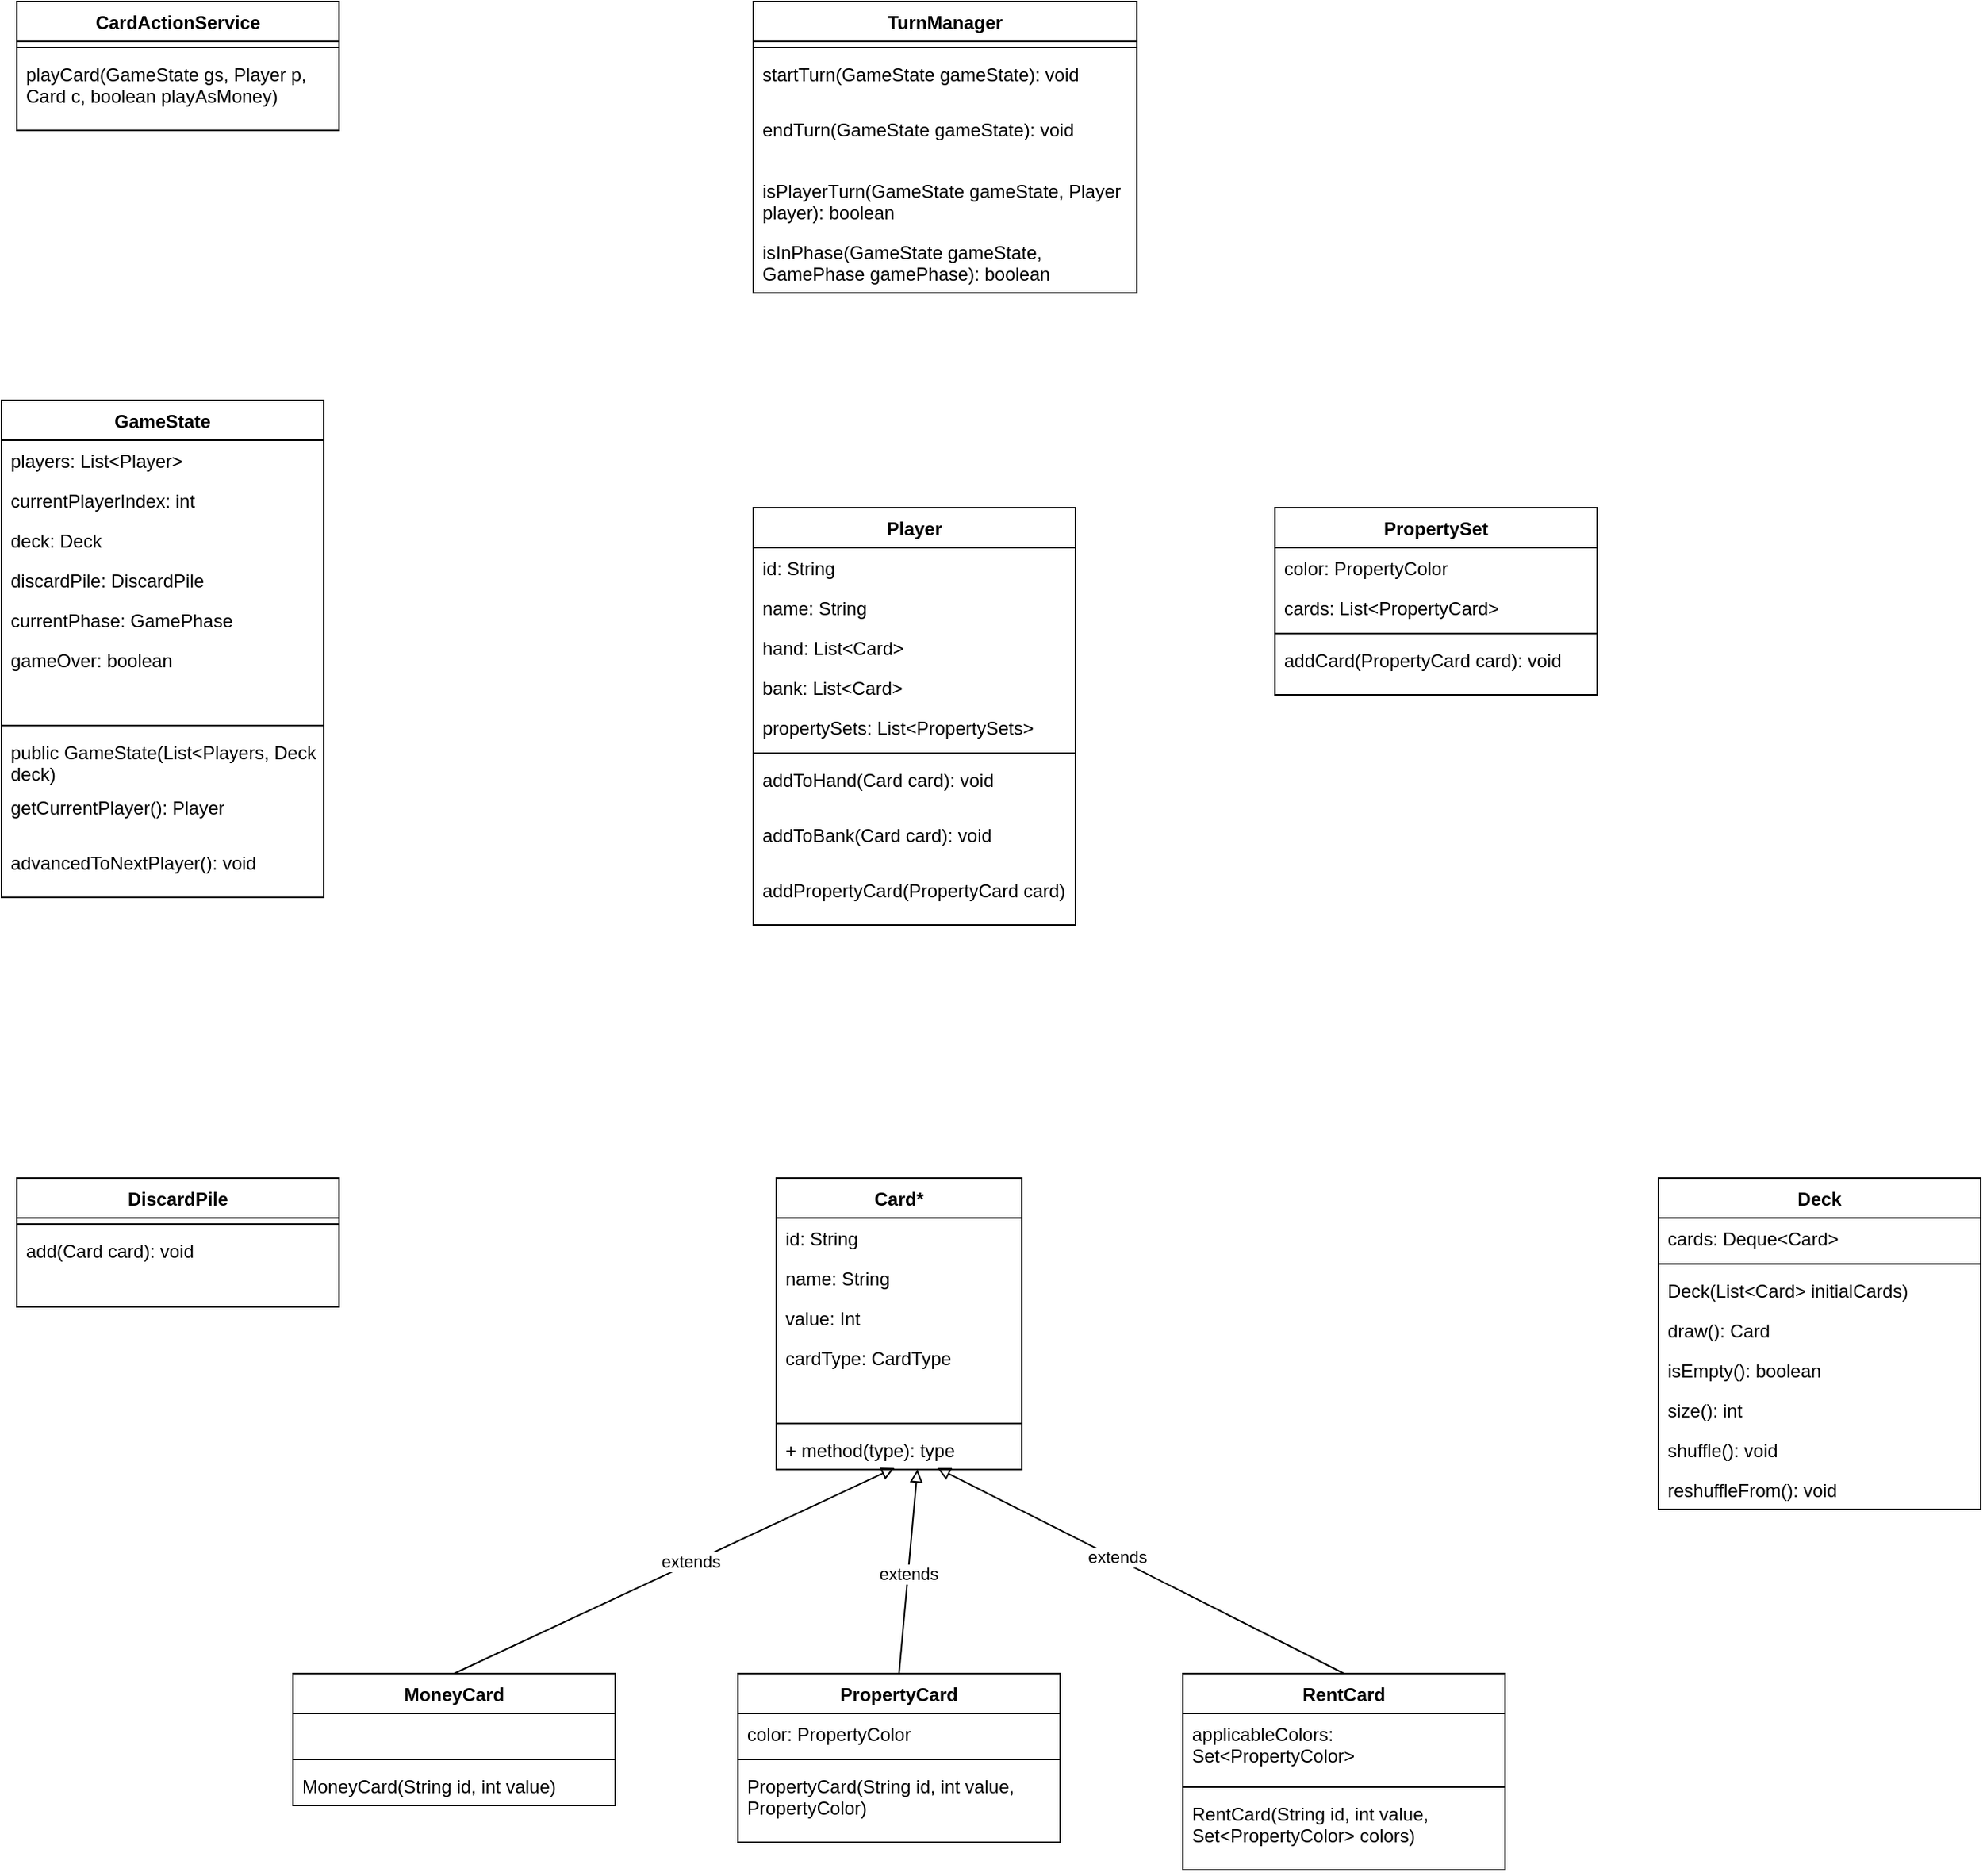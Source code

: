 <mxfile version="28.0.7">
  <diagram name="Page-1" id="pCdAGoQ7_-SIPuzQRLzQ">
    <mxGraphModel dx="1853" dy="1728" grid="1" gridSize="10" guides="1" tooltips="1" connect="1" arrows="1" fold="1" page="1" pageScale="1" pageWidth="827" pageHeight="1169" math="0" shadow="0">
      <root>
        <mxCell id="0" />
        <mxCell id="1" parent="0" />
        <mxCell id="5CuRK3-xjTCQuam26pnj-1" value="Card*" style="swimlane;fontStyle=1;align=center;verticalAlign=top;childLayout=stackLayout;horizontal=1;startSize=26;horizontalStack=0;resizeParent=1;resizeParentMax=0;resizeLast=0;collapsible=1;marginBottom=0;whiteSpace=wrap;html=1;" vertex="1" parent="1">
          <mxGeometry x="255" y="67" width="160" height="190" as="geometry" />
        </mxCell>
        <mxCell id="5CuRK3-xjTCQuam26pnj-2" value="id: String&lt;div&gt;&lt;br&gt;&lt;/div&gt;" style="text;strokeColor=none;fillColor=none;align=left;verticalAlign=top;spacingLeft=4;spacingRight=4;overflow=hidden;rotatable=0;points=[[0,0.5],[1,0.5]];portConstraint=eastwest;whiteSpace=wrap;html=1;" vertex="1" parent="5CuRK3-xjTCQuam26pnj-1">
          <mxGeometry y="26" width="160" height="26" as="geometry" />
        </mxCell>
        <mxCell id="5CuRK3-xjTCQuam26pnj-8" value="name: String" style="text;strokeColor=none;fillColor=none;align=left;verticalAlign=top;spacingLeft=4;spacingRight=4;overflow=hidden;rotatable=0;points=[[0,0.5],[1,0.5]];portConstraint=eastwest;whiteSpace=wrap;html=1;" vertex="1" parent="5CuRK3-xjTCQuam26pnj-1">
          <mxGeometry y="52" width="160" height="26" as="geometry" />
        </mxCell>
        <mxCell id="5CuRK3-xjTCQuam26pnj-7" value="value: Int&lt;div&gt;&lt;br&gt;&lt;/div&gt;" style="text;strokeColor=none;fillColor=none;align=left;verticalAlign=top;spacingLeft=4;spacingRight=4;overflow=hidden;rotatable=0;points=[[0,0.5],[1,0.5]];portConstraint=eastwest;whiteSpace=wrap;html=1;" vertex="1" parent="5CuRK3-xjTCQuam26pnj-1">
          <mxGeometry y="78" width="160" height="26" as="geometry" />
        </mxCell>
        <mxCell id="5CuRK3-xjTCQuam26pnj-6" value="cardType: CardType" style="text;strokeColor=none;fillColor=none;align=left;verticalAlign=top;spacingLeft=4;spacingRight=4;overflow=hidden;rotatable=0;points=[[0,0.5],[1,0.5]];portConstraint=eastwest;whiteSpace=wrap;html=1;" vertex="1" parent="5CuRK3-xjTCQuam26pnj-1">
          <mxGeometry y="104" width="160" height="26" as="geometry" />
        </mxCell>
        <mxCell id="5CuRK3-xjTCQuam26pnj-5" style="text;strokeColor=none;fillColor=none;align=left;verticalAlign=top;spacingLeft=4;spacingRight=4;overflow=hidden;rotatable=0;points=[[0,0.5],[1,0.5]];portConstraint=eastwest;whiteSpace=wrap;html=1;" vertex="1" parent="5CuRK3-xjTCQuam26pnj-1">
          <mxGeometry y="130" width="160" height="26" as="geometry" />
        </mxCell>
        <mxCell id="5CuRK3-xjTCQuam26pnj-3" value="" style="line;strokeWidth=1;fillColor=none;align=left;verticalAlign=middle;spacingTop=-1;spacingLeft=3;spacingRight=3;rotatable=0;labelPosition=right;points=[];portConstraint=eastwest;strokeColor=inherit;" vertex="1" parent="5CuRK3-xjTCQuam26pnj-1">
          <mxGeometry y="156" width="160" height="8" as="geometry" />
        </mxCell>
        <mxCell id="5CuRK3-xjTCQuam26pnj-4" value="+ method(type): type" style="text;strokeColor=none;fillColor=none;align=left;verticalAlign=top;spacingLeft=4;spacingRight=4;overflow=hidden;rotatable=0;points=[[0,0.5],[1,0.5]];portConstraint=eastwest;whiteSpace=wrap;html=1;" vertex="1" parent="5CuRK3-xjTCQuam26pnj-1">
          <mxGeometry y="164" width="160" height="26" as="geometry" />
        </mxCell>
        <mxCell id="5CuRK3-xjTCQuam26pnj-9" value="Deck" style="swimlane;fontStyle=1;align=center;verticalAlign=top;childLayout=stackLayout;horizontal=1;startSize=26;horizontalStack=0;resizeParent=1;resizeParentMax=0;resizeLast=0;collapsible=1;marginBottom=0;whiteSpace=wrap;html=1;" vertex="1" parent="1">
          <mxGeometry x="830" y="67" width="210" height="216" as="geometry" />
        </mxCell>
        <mxCell id="5CuRK3-xjTCQuam26pnj-10" value="cards: Deque&amp;lt;Card&amp;gt;" style="text;strokeColor=none;fillColor=none;align=left;verticalAlign=top;spacingLeft=4;spacingRight=4;overflow=hidden;rotatable=0;points=[[0,0.5],[1,0.5]];portConstraint=eastwest;whiteSpace=wrap;html=1;" vertex="1" parent="5CuRK3-xjTCQuam26pnj-9">
          <mxGeometry y="26" width="210" height="26" as="geometry" />
        </mxCell>
        <mxCell id="5CuRK3-xjTCQuam26pnj-15" value="" style="line;strokeWidth=1;fillColor=none;align=left;verticalAlign=middle;spacingTop=-1;spacingLeft=3;spacingRight=3;rotatable=0;labelPosition=right;points=[];portConstraint=eastwest;strokeColor=inherit;" vertex="1" parent="5CuRK3-xjTCQuam26pnj-9">
          <mxGeometry y="52" width="210" height="8" as="geometry" />
        </mxCell>
        <mxCell id="5CuRK3-xjTCQuam26pnj-17" value="Deck(List&amp;lt;Card&amp;gt; initialCards)" style="text;strokeColor=none;fillColor=none;align=left;verticalAlign=top;spacingLeft=4;spacingRight=4;overflow=hidden;rotatable=0;points=[[0,0.5],[1,0.5]];portConstraint=eastwest;whiteSpace=wrap;html=1;" vertex="1" parent="5CuRK3-xjTCQuam26pnj-9">
          <mxGeometry y="60" width="210" height="26" as="geometry" />
        </mxCell>
        <mxCell id="5CuRK3-xjTCQuam26pnj-18" value="draw(): Card" style="text;strokeColor=none;fillColor=none;align=left;verticalAlign=top;spacingLeft=4;spacingRight=4;overflow=hidden;rotatable=0;points=[[0,0.5],[1,0.5]];portConstraint=eastwest;whiteSpace=wrap;html=1;" vertex="1" parent="5CuRK3-xjTCQuam26pnj-9">
          <mxGeometry y="86" width="210" height="26" as="geometry" />
        </mxCell>
        <mxCell id="5CuRK3-xjTCQuam26pnj-22" value="isEmpty(): boolean" style="text;strokeColor=none;fillColor=none;align=left;verticalAlign=top;spacingLeft=4;spacingRight=4;overflow=hidden;rotatable=0;points=[[0,0.5],[1,0.5]];portConstraint=eastwest;whiteSpace=wrap;html=1;" vertex="1" parent="5CuRK3-xjTCQuam26pnj-9">
          <mxGeometry y="112" width="210" height="26" as="geometry" />
        </mxCell>
        <mxCell id="5CuRK3-xjTCQuam26pnj-21" value="size(): int" style="text;strokeColor=none;fillColor=none;align=left;verticalAlign=top;spacingLeft=4;spacingRight=4;overflow=hidden;rotatable=0;points=[[0,0.5],[1,0.5]];portConstraint=eastwest;whiteSpace=wrap;html=1;" vertex="1" parent="5CuRK3-xjTCQuam26pnj-9">
          <mxGeometry y="138" width="210" height="26" as="geometry" />
        </mxCell>
        <mxCell id="5CuRK3-xjTCQuam26pnj-20" value="shuffle(): void" style="text;strokeColor=none;fillColor=none;align=left;verticalAlign=top;spacingLeft=4;spacingRight=4;overflow=hidden;rotatable=0;points=[[0,0.5],[1,0.5]];portConstraint=eastwest;whiteSpace=wrap;html=1;" vertex="1" parent="5CuRK3-xjTCQuam26pnj-9">
          <mxGeometry y="164" width="210" height="26" as="geometry" />
        </mxCell>
        <mxCell id="5CuRK3-xjTCQuam26pnj-23" value="reshuffleFrom(): void" style="text;strokeColor=none;fillColor=none;align=left;verticalAlign=top;spacingLeft=4;spacingRight=4;overflow=hidden;rotatable=0;points=[[0,0.5],[1,0.5]];portConstraint=eastwest;whiteSpace=wrap;html=1;" vertex="1" parent="5CuRK3-xjTCQuam26pnj-9">
          <mxGeometry y="190" width="210" height="26" as="geometry" />
        </mxCell>
        <mxCell id="5CuRK3-xjTCQuam26pnj-24" value="MoneyCard" style="swimlane;fontStyle=1;align=center;verticalAlign=top;childLayout=stackLayout;horizontal=1;startSize=26;horizontalStack=0;resizeParent=1;resizeParentMax=0;resizeLast=0;collapsible=1;marginBottom=0;whiteSpace=wrap;html=1;" vertex="1" parent="1">
          <mxGeometry x="-60" y="390" width="210" height="86" as="geometry" />
        </mxCell>
        <mxCell id="5CuRK3-xjTCQuam26pnj-29" style="text;strokeColor=none;fillColor=none;align=left;verticalAlign=top;spacingLeft=4;spacingRight=4;overflow=hidden;rotatable=0;points=[[0,0.5],[1,0.5]];portConstraint=eastwest;whiteSpace=wrap;html=1;" vertex="1" parent="5CuRK3-xjTCQuam26pnj-24">
          <mxGeometry y="26" width="210" height="26" as="geometry" />
        </mxCell>
        <mxCell id="5CuRK3-xjTCQuam26pnj-30" value="" style="line;strokeWidth=1;fillColor=none;align=left;verticalAlign=middle;spacingTop=-1;spacingLeft=3;spacingRight=3;rotatable=0;labelPosition=right;points=[];portConstraint=eastwest;strokeColor=inherit;" vertex="1" parent="5CuRK3-xjTCQuam26pnj-24">
          <mxGeometry y="52" width="210" height="8" as="geometry" />
        </mxCell>
        <mxCell id="5CuRK3-xjTCQuam26pnj-31" value="MoneyCard(String id, int value)" style="text;strokeColor=none;fillColor=none;align=left;verticalAlign=top;spacingLeft=4;spacingRight=4;overflow=hidden;rotatable=0;points=[[0,0.5],[1,0.5]];portConstraint=eastwest;whiteSpace=wrap;html=1;" vertex="1" parent="5CuRK3-xjTCQuam26pnj-24">
          <mxGeometry y="60" width="210" height="26" as="geometry" />
        </mxCell>
        <mxCell id="5CuRK3-xjTCQuam26pnj-32" value="PropertyCard" style="swimlane;fontStyle=1;align=center;verticalAlign=top;childLayout=stackLayout;horizontal=1;startSize=26;horizontalStack=0;resizeParent=1;resizeParentMax=0;resizeLast=0;collapsible=1;marginBottom=0;whiteSpace=wrap;html=1;" vertex="1" parent="1">
          <mxGeometry x="230" y="390" width="210" height="110" as="geometry" />
        </mxCell>
        <mxCell id="5CuRK3-xjTCQuam26pnj-33" value="color: PropertyColor" style="text;strokeColor=none;fillColor=none;align=left;verticalAlign=top;spacingLeft=4;spacingRight=4;overflow=hidden;rotatable=0;points=[[0,0.5],[1,0.5]];portConstraint=eastwest;whiteSpace=wrap;html=1;" vertex="1" parent="5CuRK3-xjTCQuam26pnj-32">
          <mxGeometry y="26" width="210" height="26" as="geometry" />
        </mxCell>
        <mxCell id="5CuRK3-xjTCQuam26pnj-34" value="" style="line;strokeWidth=1;fillColor=none;align=left;verticalAlign=middle;spacingTop=-1;spacingLeft=3;spacingRight=3;rotatable=0;labelPosition=right;points=[];portConstraint=eastwest;strokeColor=inherit;" vertex="1" parent="5CuRK3-xjTCQuam26pnj-32">
          <mxGeometry y="52" width="210" height="8" as="geometry" />
        </mxCell>
        <mxCell id="5CuRK3-xjTCQuam26pnj-35" value="PropertyCard(String id, int value, PropertyColor)" style="text;strokeColor=none;fillColor=none;align=left;verticalAlign=top;spacingLeft=4;spacingRight=4;overflow=hidden;rotatable=0;points=[[0,0.5],[1,0.5]];portConstraint=eastwest;whiteSpace=wrap;html=1;" vertex="1" parent="5CuRK3-xjTCQuam26pnj-32">
          <mxGeometry y="60" width="210" height="50" as="geometry" />
        </mxCell>
        <mxCell id="5CuRK3-xjTCQuam26pnj-36" value="RentCard" style="swimlane;fontStyle=1;align=center;verticalAlign=top;childLayout=stackLayout;horizontal=1;startSize=26;horizontalStack=0;resizeParent=1;resizeParentMax=0;resizeLast=0;collapsible=1;marginBottom=0;whiteSpace=wrap;html=1;" vertex="1" parent="1">
          <mxGeometry x="520" y="390" width="210" height="128" as="geometry" />
        </mxCell>
        <mxCell id="5CuRK3-xjTCQuam26pnj-37" value="applicableColors: Set&amp;lt;PropertyColor&amp;gt;" style="text;strokeColor=none;fillColor=none;align=left;verticalAlign=top;spacingLeft=4;spacingRight=4;overflow=hidden;rotatable=0;points=[[0,0.5],[1,0.5]];portConstraint=eastwest;whiteSpace=wrap;html=1;" vertex="1" parent="5CuRK3-xjTCQuam26pnj-36">
          <mxGeometry y="26" width="210" height="44" as="geometry" />
        </mxCell>
        <mxCell id="5CuRK3-xjTCQuam26pnj-38" value="" style="line;strokeWidth=1;fillColor=none;align=left;verticalAlign=middle;spacingTop=-1;spacingLeft=3;spacingRight=3;rotatable=0;labelPosition=right;points=[];portConstraint=eastwest;strokeColor=inherit;" vertex="1" parent="5CuRK3-xjTCQuam26pnj-36">
          <mxGeometry y="70" width="210" height="8" as="geometry" />
        </mxCell>
        <mxCell id="5CuRK3-xjTCQuam26pnj-39" value="RentCard(String id, int value, Set&amp;lt;PropertyColor&amp;gt; colors)" style="text;strokeColor=none;fillColor=none;align=left;verticalAlign=top;spacingLeft=4;spacingRight=4;overflow=hidden;rotatable=0;points=[[0,0.5],[1,0.5]];portConstraint=eastwest;whiteSpace=wrap;html=1;" vertex="1" parent="5CuRK3-xjTCQuam26pnj-36">
          <mxGeometry y="78" width="210" height="50" as="geometry" />
        </mxCell>
        <mxCell id="5CuRK3-xjTCQuam26pnj-40" style="rounded=0;orthogonalLoop=1;jettySize=auto;html=1;exitX=0.5;exitY=0;exitDx=0;exitDy=0;entryX=0.481;entryY=0.962;entryDx=0;entryDy=0;entryPerimeter=0;endArrow=block;endFill=0;" edge="1" parent="1" source="5CuRK3-xjTCQuam26pnj-24" target="5CuRK3-xjTCQuam26pnj-4">
          <mxGeometry relative="1" as="geometry" />
        </mxCell>
        <mxCell id="5CuRK3-xjTCQuam26pnj-43" value="extends" style="edgeLabel;html=1;align=center;verticalAlign=middle;resizable=0;points=[];" vertex="1" connectable="0" parent="5CuRK3-xjTCQuam26pnj-40">
          <mxGeometry x="0.076" y="1" relative="1" as="geometry">
            <mxPoint as="offset" />
          </mxGeometry>
        </mxCell>
        <mxCell id="5CuRK3-xjTCQuam26pnj-41" style="rounded=0;orthogonalLoop=1;jettySize=auto;html=1;exitX=0.5;exitY=0;exitDx=0;exitDy=0;entryX=0.575;entryY=1;entryDx=0;entryDy=0;entryPerimeter=0;endArrow=block;endFill=0;" edge="1" parent="1" source="5CuRK3-xjTCQuam26pnj-32" target="5CuRK3-xjTCQuam26pnj-4">
          <mxGeometry relative="1" as="geometry" />
        </mxCell>
        <mxCell id="5CuRK3-xjTCQuam26pnj-44" value="extends" style="edgeLabel;html=1;align=center;verticalAlign=middle;resizable=0;points=[];" vertex="1" connectable="0" parent="5CuRK3-xjTCQuam26pnj-41">
          <mxGeometry x="-0.022" relative="1" as="geometry">
            <mxPoint as="offset" />
          </mxGeometry>
        </mxCell>
        <mxCell id="5CuRK3-xjTCQuam26pnj-42" style="rounded=0;orthogonalLoop=1;jettySize=auto;html=1;exitX=0.5;exitY=0;exitDx=0;exitDy=0;entryX=0.656;entryY=0.962;entryDx=0;entryDy=0;entryPerimeter=0;endArrow=block;endFill=0;" edge="1" parent="1" source="5CuRK3-xjTCQuam26pnj-36" target="5CuRK3-xjTCQuam26pnj-4">
          <mxGeometry relative="1" as="geometry" />
        </mxCell>
        <mxCell id="5CuRK3-xjTCQuam26pnj-45" value="extends" style="edgeLabel;html=1;align=center;verticalAlign=middle;resizable=0;points=[];" vertex="1" connectable="0" parent="5CuRK3-xjTCQuam26pnj-42">
          <mxGeometry x="0.126" y="-1" relative="1" as="geometry">
            <mxPoint as="offset" />
          </mxGeometry>
        </mxCell>
        <mxCell id="5CuRK3-xjTCQuam26pnj-46" value="DiscardPile" style="swimlane;fontStyle=1;align=center;verticalAlign=top;childLayout=stackLayout;horizontal=1;startSize=26;horizontalStack=0;resizeParent=1;resizeParentMax=0;resizeLast=0;collapsible=1;marginBottom=0;whiteSpace=wrap;html=1;" vertex="1" parent="1">
          <mxGeometry x="-240" y="67" width="210" height="84" as="geometry" />
        </mxCell>
        <mxCell id="5CuRK3-xjTCQuam26pnj-48" value="" style="line;strokeWidth=1;fillColor=none;align=left;verticalAlign=middle;spacingTop=-1;spacingLeft=3;spacingRight=3;rotatable=0;labelPosition=right;points=[];portConstraint=eastwest;strokeColor=inherit;" vertex="1" parent="5CuRK3-xjTCQuam26pnj-46">
          <mxGeometry y="26" width="210" height="8" as="geometry" />
        </mxCell>
        <mxCell id="5CuRK3-xjTCQuam26pnj-49" value="add(Card card): void" style="text;strokeColor=none;fillColor=none;align=left;verticalAlign=top;spacingLeft=4;spacingRight=4;overflow=hidden;rotatable=0;points=[[0,0.5],[1,0.5]];portConstraint=eastwest;whiteSpace=wrap;html=1;" vertex="1" parent="5CuRK3-xjTCQuam26pnj-46">
          <mxGeometry y="34" width="210" height="50" as="geometry" />
        </mxCell>
        <mxCell id="5CuRK3-xjTCQuam26pnj-50" value="Player" style="swimlane;fontStyle=1;align=center;verticalAlign=top;childLayout=stackLayout;horizontal=1;startSize=26;horizontalStack=0;resizeParent=1;resizeParentMax=0;resizeLast=0;collapsible=1;marginBottom=0;whiteSpace=wrap;html=1;" vertex="1" parent="1">
          <mxGeometry x="240" y="-370" width="210" height="272" as="geometry" />
        </mxCell>
        <mxCell id="5CuRK3-xjTCQuam26pnj-51" value="id: String" style="text;strokeColor=none;fillColor=none;align=left;verticalAlign=top;spacingLeft=4;spacingRight=4;overflow=hidden;rotatable=0;points=[[0,0.5],[1,0.5]];portConstraint=eastwest;whiteSpace=wrap;html=1;" vertex="1" parent="5CuRK3-xjTCQuam26pnj-50">
          <mxGeometry y="26" width="210" height="26" as="geometry" />
        </mxCell>
        <mxCell id="5CuRK3-xjTCQuam26pnj-54" value="name: String" style="text;strokeColor=none;fillColor=none;align=left;verticalAlign=top;spacingLeft=4;spacingRight=4;overflow=hidden;rotatable=0;points=[[0,0.5],[1,0.5]];portConstraint=eastwest;whiteSpace=wrap;html=1;" vertex="1" parent="5CuRK3-xjTCQuam26pnj-50">
          <mxGeometry y="52" width="210" height="26" as="geometry" />
        </mxCell>
        <mxCell id="5CuRK3-xjTCQuam26pnj-55" value="hand: List&amp;lt;Card&amp;gt;" style="text;strokeColor=none;fillColor=none;align=left;verticalAlign=top;spacingLeft=4;spacingRight=4;overflow=hidden;rotatable=0;points=[[0,0.5],[1,0.5]];portConstraint=eastwest;whiteSpace=wrap;html=1;" vertex="1" parent="5CuRK3-xjTCQuam26pnj-50">
          <mxGeometry y="78" width="210" height="26" as="geometry" />
        </mxCell>
        <mxCell id="5CuRK3-xjTCQuam26pnj-56" value="bank: List&amp;lt;Card&amp;gt;" style="text;strokeColor=none;fillColor=none;align=left;verticalAlign=top;spacingLeft=4;spacingRight=4;overflow=hidden;rotatable=0;points=[[0,0.5],[1,0.5]];portConstraint=eastwest;whiteSpace=wrap;html=1;" vertex="1" parent="5CuRK3-xjTCQuam26pnj-50">
          <mxGeometry y="104" width="210" height="26" as="geometry" />
        </mxCell>
        <mxCell id="5CuRK3-xjTCQuam26pnj-57" value="propertySets: List&amp;lt;PropertySets&amp;gt;" style="text;strokeColor=none;fillColor=none;align=left;verticalAlign=top;spacingLeft=4;spacingRight=4;overflow=hidden;rotatable=0;points=[[0,0.5],[1,0.5]];portConstraint=eastwest;whiteSpace=wrap;html=1;" vertex="1" parent="5CuRK3-xjTCQuam26pnj-50">
          <mxGeometry y="130" width="210" height="26" as="geometry" />
        </mxCell>
        <mxCell id="5CuRK3-xjTCQuam26pnj-52" value="" style="line;strokeWidth=1;fillColor=none;align=left;verticalAlign=middle;spacingTop=-1;spacingLeft=3;spacingRight=3;rotatable=0;labelPosition=right;points=[];portConstraint=eastwest;strokeColor=inherit;" vertex="1" parent="5CuRK3-xjTCQuam26pnj-50">
          <mxGeometry y="156" width="210" height="8" as="geometry" />
        </mxCell>
        <mxCell id="5CuRK3-xjTCQuam26pnj-53" value="addToHand(Card card): void" style="text;strokeColor=none;fillColor=none;align=left;verticalAlign=top;spacingLeft=4;spacingRight=4;overflow=hidden;rotatable=0;points=[[0,0.5],[1,0.5]];portConstraint=eastwest;whiteSpace=wrap;html=1;" vertex="1" parent="5CuRK3-xjTCQuam26pnj-50">
          <mxGeometry y="164" width="210" height="36" as="geometry" />
        </mxCell>
        <mxCell id="5CuRK3-xjTCQuam26pnj-58" value="addToBank(Card card): void" style="text;strokeColor=none;fillColor=none;align=left;verticalAlign=top;spacingLeft=4;spacingRight=4;overflow=hidden;rotatable=0;points=[[0,0.5],[1,0.5]];portConstraint=eastwest;whiteSpace=wrap;html=1;" vertex="1" parent="5CuRK3-xjTCQuam26pnj-50">
          <mxGeometry y="200" width="210" height="36" as="geometry" />
        </mxCell>
        <mxCell id="5CuRK3-xjTCQuam26pnj-59" value="addPropertyCard(PropertyCard card)" style="text;strokeColor=none;fillColor=none;align=left;verticalAlign=top;spacingLeft=4;spacingRight=4;overflow=hidden;rotatable=0;points=[[0,0.5],[1,0.5]];portConstraint=eastwest;whiteSpace=wrap;html=1;" vertex="1" parent="5CuRK3-xjTCQuam26pnj-50">
          <mxGeometry y="236" width="210" height="36" as="geometry" />
        </mxCell>
        <mxCell id="5CuRK3-xjTCQuam26pnj-71" value="PropertySet" style="swimlane;fontStyle=1;align=center;verticalAlign=top;childLayout=stackLayout;horizontal=1;startSize=26;horizontalStack=0;resizeParent=1;resizeParentMax=0;resizeLast=0;collapsible=1;marginBottom=0;whiteSpace=wrap;html=1;" vertex="1" parent="1">
          <mxGeometry x="580" y="-370" width="210" height="122" as="geometry" />
        </mxCell>
        <mxCell id="5CuRK3-xjTCQuam26pnj-72" value="color: PropertyColor" style="text;strokeColor=none;fillColor=none;align=left;verticalAlign=top;spacingLeft=4;spacingRight=4;overflow=hidden;rotatable=0;points=[[0,0.5],[1,0.5]];portConstraint=eastwest;whiteSpace=wrap;html=1;" vertex="1" parent="5CuRK3-xjTCQuam26pnj-71">
          <mxGeometry y="26" width="210" height="26" as="geometry" />
        </mxCell>
        <mxCell id="5CuRK3-xjTCQuam26pnj-73" value="cards: List&amp;lt;PropertyCard&amp;gt;" style="text;strokeColor=none;fillColor=none;align=left;verticalAlign=top;spacingLeft=4;spacingRight=4;overflow=hidden;rotatable=0;points=[[0,0.5],[1,0.5]];portConstraint=eastwest;whiteSpace=wrap;html=1;" vertex="1" parent="5CuRK3-xjTCQuam26pnj-71">
          <mxGeometry y="52" width="210" height="26" as="geometry" />
        </mxCell>
        <mxCell id="5CuRK3-xjTCQuam26pnj-77" value="" style="line;strokeWidth=1;fillColor=none;align=left;verticalAlign=middle;spacingTop=-1;spacingLeft=3;spacingRight=3;rotatable=0;labelPosition=right;points=[];portConstraint=eastwest;strokeColor=inherit;" vertex="1" parent="5CuRK3-xjTCQuam26pnj-71">
          <mxGeometry y="78" width="210" height="8" as="geometry" />
        </mxCell>
        <mxCell id="5CuRK3-xjTCQuam26pnj-78" value="addCard(PropertyCard card): void" style="text;strokeColor=none;fillColor=none;align=left;verticalAlign=top;spacingLeft=4;spacingRight=4;overflow=hidden;rotatable=0;points=[[0,0.5],[1,0.5]];portConstraint=eastwest;whiteSpace=wrap;html=1;" vertex="1" parent="5CuRK3-xjTCQuam26pnj-71">
          <mxGeometry y="86" width="210" height="36" as="geometry" />
        </mxCell>
        <mxCell id="5CuRK3-xjTCQuam26pnj-81" value="GameState" style="swimlane;fontStyle=1;align=center;verticalAlign=top;childLayout=stackLayout;horizontal=1;startSize=26;horizontalStack=0;resizeParent=1;resizeParentMax=0;resizeLast=0;collapsible=1;marginBottom=0;whiteSpace=wrap;html=1;" vertex="1" parent="1">
          <mxGeometry x="-250" y="-440" width="210" height="324" as="geometry" />
        </mxCell>
        <mxCell id="5CuRK3-xjTCQuam26pnj-82" value="players: List&amp;lt;Player&amp;gt;" style="text;strokeColor=none;fillColor=none;align=left;verticalAlign=top;spacingLeft=4;spacingRight=4;overflow=hidden;rotatable=0;points=[[0,0.5],[1,0.5]];portConstraint=eastwest;whiteSpace=wrap;html=1;" vertex="1" parent="5CuRK3-xjTCQuam26pnj-81">
          <mxGeometry y="26" width="210" height="26" as="geometry" />
        </mxCell>
        <mxCell id="5CuRK3-xjTCQuam26pnj-83" value="currentPlayerIndex: int" style="text;strokeColor=none;fillColor=none;align=left;verticalAlign=top;spacingLeft=4;spacingRight=4;overflow=hidden;rotatable=0;points=[[0,0.5],[1,0.5]];portConstraint=eastwest;whiteSpace=wrap;html=1;" vertex="1" parent="5CuRK3-xjTCQuam26pnj-81">
          <mxGeometry y="52" width="210" height="26" as="geometry" />
        </mxCell>
        <mxCell id="5CuRK3-xjTCQuam26pnj-84" value="deck: Deck" style="text;strokeColor=none;fillColor=none;align=left;verticalAlign=top;spacingLeft=4;spacingRight=4;overflow=hidden;rotatable=0;points=[[0,0.5],[1,0.5]];portConstraint=eastwest;whiteSpace=wrap;html=1;" vertex="1" parent="5CuRK3-xjTCQuam26pnj-81">
          <mxGeometry y="78" width="210" height="26" as="geometry" />
        </mxCell>
        <mxCell id="5CuRK3-xjTCQuam26pnj-85" value="discardPile: DiscardPile" style="text;strokeColor=none;fillColor=none;align=left;verticalAlign=top;spacingLeft=4;spacingRight=4;overflow=hidden;rotatable=0;points=[[0,0.5],[1,0.5]];portConstraint=eastwest;whiteSpace=wrap;html=1;" vertex="1" parent="5CuRK3-xjTCQuam26pnj-81">
          <mxGeometry y="104" width="210" height="26" as="geometry" />
        </mxCell>
        <mxCell id="5CuRK3-xjTCQuam26pnj-86" value="currentPhase: GamePhase" style="text;strokeColor=none;fillColor=none;align=left;verticalAlign=top;spacingLeft=4;spacingRight=4;overflow=hidden;rotatable=0;points=[[0,0.5],[1,0.5]];portConstraint=eastwest;whiteSpace=wrap;html=1;" vertex="1" parent="5CuRK3-xjTCQuam26pnj-81">
          <mxGeometry y="130" width="210" height="26" as="geometry" />
        </mxCell>
        <mxCell id="5CuRK3-xjTCQuam26pnj-92" value="gameOver: boolean" style="text;strokeColor=none;fillColor=none;align=left;verticalAlign=top;spacingLeft=4;spacingRight=4;overflow=hidden;rotatable=0;points=[[0,0.5],[1,0.5]];portConstraint=eastwest;whiteSpace=wrap;html=1;" vertex="1" parent="5CuRK3-xjTCQuam26pnj-81">
          <mxGeometry y="156" width="210" height="26" as="geometry" />
        </mxCell>
        <mxCell id="5CuRK3-xjTCQuam26pnj-91" style="text;strokeColor=none;fillColor=none;align=left;verticalAlign=top;spacingLeft=4;spacingRight=4;overflow=hidden;rotatable=0;points=[[0,0.5],[1,0.5]];portConstraint=eastwest;whiteSpace=wrap;html=1;" vertex="1" parent="5CuRK3-xjTCQuam26pnj-81">
          <mxGeometry y="182" width="210" height="26" as="geometry" />
        </mxCell>
        <mxCell id="5CuRK3-xjTCQuam26pnj-87" value="" style="line;strokeWidth=1;fillColor=none;align=left;verticalAlign=middle;spacingTop=-1;spacingLeft=3;spacingRight=3;rotatable=0;labelPosition=right;points=[];portConstraint=eastwest;strokeColor=inherit;" vertex="1" parent="5CuRK3-xjTCQuam26pnj-81">
          <mxGeometry y="208" width="210" height="8" as="geometry" />
        </mxCell>
        <mxCell id="5CuRK3-xjTCQuam26pnj-88" value="public GameState(List&amp;lt;Players, Deck deck)" style="text;strokeColor=none;fillColor=none;align=left;verticalAlign=top;spacingLeft=4;spacingRight=4;overflow=hidden;rotatable=0;points=[[0,0.5],[1,0.5]];portConstraint=eastwest;whiteSpace=wrap;html=1;" vertex="1" parent="5CuRK3-xjTCQuam26pnj-81">
          <mxGeometry y="216" width="210" height="36" as="geometry" />
        </mxCell>
        <mxCell id="5CuRK3-xjTCQuam26pnj-89" value="getCurrentPlayer(): Player" style="text;strokeColor=none;fillColor=none;align=left;verticalAlign=top;spacingLeft=4;spacingRight=4;overflow=hidden;rotatable=0;points=[[0,0.5],[1,0.5]];portConstraint=eastwest;whiteSpace=wrap;html=1;" vertex="1" parent="5CuRK3-xjTCQuam26pnj-81">
          <mxGeometry y="252" width="210" height="36" as="geometry" />
        </mxCell>
        <mxCell id="5CuRK3-xjTCQuam26pnj-90" value="advancedToNextPlayer(): void" style="text;strokeColor=none;fillColor=none;align=left;verticalAlign=top;spacingLeft=4;spacingRight=4;overflow=hidden;rotatable=0;points=[[0,0.5],[1,0.5]];portConstraint=eastwest;whiteSpace=wrap;html=1;" vertex="1" parent="5CuRK3-xjTCQuam26pnj-81">
          <mxGeometry y="288" width="210" height="36" as="geometry" />
        </mxCell>
        <mxCell id="5CuRK3-xjTCQuam26pnj-93" value="TurnManager" style="swimlane;fontStyle=1;align=center;verticalAlign=top;childLayout=stackLayout;horizontal=1;startSize=26;horizontalStack=0;resizeParent=1;resizeParentMax=0;resizeLast=0;collapsible=1;marginBottom=0;whiteSpace=wrap;html=1;" vertex="1" parent="1">
          <mxGeometry x="240" y="-700" width="250" height="190" as="geometry" />
        </mxCell>
        <mxCell id="5CuRK3-xjTCQuam26pnj-94" value="" style="line;strokeWidth=1;fillColor=none;align=left;verticalAlign=middle;spacingTop=-1;spacingLeft=3;spacingRight=3;rotatable=0;labelPosition=right;points=[];portConstraint=eastwest;strokeColor=inherit;" vertex="1" parent="5CuRK3-xjTCQuam26pnj-93">
          <mxGeometry y="26" width="250" height="8" as="geometry" />
        </mxCell>
        <mxCell id="5CuRK3-xjTCQuam26pnj-95" value="startTurn(GameState gameState): void" style="text;strokeColor=none;fillColor=none;align=left;verticalAlign=top;spacingLeft=4;spacingRight=4;overflow=hidden;rotatable=0;points=[[0,0.5],[1,0.5]];portConstraint=eastwest;whiteSpace=wrap;html=1;" vertex="1" parent="5CuRK3-xjTCQuam26pnj-93">
          <mxGeometry y="34" width="250" height="36" as="geometry" />
        </mxCell>
        <mxCell id="5CuRK3-xjTCQuam26pnj-97" value="endTurn(GameState gameState): void" style="text;strokeColor=none;fillColor=none;align=left;verticalAlign=top;spacingLeft=4;spacingRight=4;overflow=hidden;rotatable=0;points=[[0,0.5],[1,0.5]];portConstraint=eastwest;whiteSpace=wrap;html=1;" vertex="1" parent="5CuRK3-xjTCQuam26pnj-93">
          <mxGeometry y="70" width="250" height="40" as="geometry" />
        </mxCell>
        <mxCell id="5CuRK3-xjTCQuam26pnj-96" value="isPlayerTurn(GameState gameState, Player player): boolean" style="text;strokeColor=none;fillColor=none;align=left;verticalAlign=top;spacingLeft=4;spacingRight=4;overflow=hidden;rotatable=0;points=[[0,0.5],[1,0.5]];portConstraint=eastwest;whiteSpace=wrap;html=1;" vertex="1" parent="5CuRK3-xjTCQuam26pnj-93">
          <mxGeometry y="110" width="250" height="40" as="geometry" />
        </mxCell>
        <mxCell id="5CuRK3-xjTCQuam26pnj-98" value="isInPhase(GameState gameState, GamePhase gamePhase): boolean" style="text;strokeColor=none;fillColor=none;align=left;verticalAlign=top;spacingLeft=4;spacingRight=4;overflow=hidden;rotatable=0;points=[[0,0.5],[1,0.5]];portConstraint=eastwest;whiteSpace=wrap;html=1;" vertex="1" parent="5CuRK3-xjTCQuam26pnj-93">
          <mxGeometry y="150" width="250" height="40" as="geometry" />
        </mxCell>
        <mxCell id="5CuRK3-xjTCQuam26pnj-99" value="CardActionService" style="swimlane;fontStyle=1;align=center;verticalAlign=top;childLayout=stackLayout;horizontal=1;startSize=26;horizontalStack=0;resizeParent=1;resizeParentMax=0;resizeLast=0;collapsible=1;marginBottom=0;whiteSpace=wrap;html=1;" vertex="1" parent="1">
          <mxGeometry x="-240" y="-700" width="210" height="84" as="geometry" />
        </mxCell>
        <mxCell id="5CuRK3-xjTCQuam26pnj-100" value="" style="line;strokeWidth=1;fillColor=none;align=left;verticalAlign=middle;spacingTop=-1;spacingLeft=3;spacingRight=3;rotatable=0;labelPosition=right;points=[];portConstraint=eastwest;strokeColor=inherit;" vertex="1" parent="5CuRK3-xjTCQuam26pnj-99">
          <mxGeometry y="26" width="210" height="8" as="geometry" />
        </mxCell>
        <mxCell id="5CuRK3-xjTCQuam26pnj-101" value="playCard(GameState gs, Player p, Card c, boolean playAsMoney)" style="text;strokeColor=none;fillColor=none;align=left;verticalAlign=top;spacingLeft=4;spacingRight=4;overflow=hidden;rotatable=0;points=[[0,0.5],[1,0.5]];portConstraint=eastwest;whiteSpace=wrap;html=1;" vertex="1" parent="5CuRK3-xjTCQuam26pnj-99">
          <mxGeometry y="34" width="210" height="50" as="geometry" />
        </mxCell>
      </root>
    </mxGraphModel>
  </diagram>
</mxfile>
